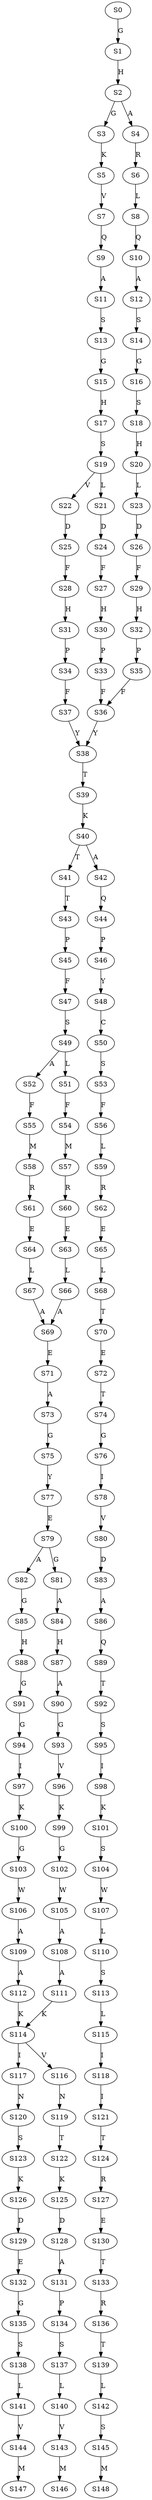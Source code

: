 strict digraph  {
	S0 -> S1 [ label = G ];
	S1 -> S2 [ label = H ];
	S2 -> S3 [ label = G ];
	S2 -> S4 [ label = A ];
	S3 -> S5 [ label = K ];
	S4 -> S6 [ label = R ];
	S5 -> S7 [ label = V ];
	S6 -> S8 [ label = L ];
	S7 -> S9 [ label = Q ];
	S8 -> S10 [ label = Q ];
	S9 -> S11 [ label = A ];
	S10 -> S12 [ label = A ];
	S11 -> S13 [ label = S ];
	S12 -> S14 [ label = S ];
	S13 -> S15 [ label = G ];
	S14 -> S16 [ label = G ];
	S15 -> S17 [ label = H ];
	S16 -> S18 [ label = S ];
	S17 -> S19 [ label = S ];
	S18 -> S20 [ label = H ];
	S19 -> S21 [ label = L ];
	S19 -> S22 [ label = V ];
	S20 -> S23 [ label = L ];
	S21 -> S24 [ label = D ];
	S22 -> S25 [ label = D ];
	S23 -> S26 [ label = D ];
	S24 -> S27 [ label = F ];
	S25 -> S28 [ label = F ];
	S26 -> S29 [ label = F ];
	S27 -> S30 [ label = H ];
	S28 -> S31 [ label = H ];
	S29 -> S32 [ label = H ];
	S30 -> S33 [ label = P ];
	S31 -> S34 [ label = P ];
	S32 -> S35 [ label = P ];
	S33 -> S36 [ label = F ];
	S34 -> S37 [ label = F ];
	S35 -> S36 [ label = F ];
	S36 -> S38 [ label = Y ];
	S37 -> S38 [ label = Y ];
	S38 -> S39 [ label = T ];
	S39 -> S40 [ label = K ];
	S40 -> S41 [ label = T ];
	S40 -> S42 [ label = A ];
	S41 -> S43 [ label = T ];
	S42 -> S44 [ label = Q ];
	S43 -> S45 [ label = P ];
	S44 -> S46 [ label = P ];
	S45 -> S47 [ label = F ];
	S46 -> S48 [ label = Y ];
	S47 -> S49 [ label = S ];
	S48 -> S50 [ label = C ];
	S49 -> S51 [ label = L ];
	S49 -> S52 [ label = A ];
	S50 -> S53 [ label = S ];
	S51 -> S54 [ label = F ];
	S52 -> S55 [ label = F ];
	S53 -> S56 [ label = F ];
	S54 -> S57 [ label = M ];
	S55 -> S58 [ label = M ];
	S56 -> S59 [ label = L ];
	S57 -> S60 [ label = R ];
	S58 -> S61 [ label = R ];
	S59 -> S62 [ label = R ];
	S60 -> S63 [ label = E ];
	S61 -> S64 [ label = E ];
	S62 -> S65 [ label = E ];
	S63 -> S66 [ label = L ];
	S64 -> S67 [ label = L ];
	S65 -> S68 [ label = L ];
	S66 -> S69 [ label = A ];
	S67 -> S69 [ label = A ];
	S68 -> S70 [ label = T ];
	S69 -> S71 [ label = E ];
	S70 -> S72 [ label = E ];
	S71 -> S73 [ label = A ];
	S72 -> S74 [ label = T ];
	S73 -> S75 [ label = G ];
	S74 -> S76 [ label = G ];
	S75 -> S77 [ label = Y ];
	S76 -> S78 [ label = I ];
	S77 -> S79 [ label = E ];
	S78 -> S80 [ label = V ];
	S79 -> S81 [ label = G ];
	S79 -> S82 [ label = A ];
	S80 -> S83 [ label = D ];
	S81 -> S84 [ label = A ];
	S82 -> S85 [ label = G ];
	S83 -> S86 [ label = A ];
	S84 -> S87 [ label = H ];
	S85 -> S88 [ label = H ];
	S86 -> S89 [ label = Q ];
	S87 -> S90 [ label = A ];
	S88 -> S91 [ label = G ];
	S89 -> S92 [ label = T ];
	S90 -> S93 [ label = G ];
	S91 -> S94 [ label = G ];
	S92 -> S95 [ label = S ];
	S93 -> S96 [ label = V ];
	S94 -> S97 [ label = I ];
	S95 -> S98 [ label = I ];
	S96 -> S99 [ label = K ];
	S97 -> S100 [ label = K ];
	S98 -> S101 [ label = K ];
	S99 -> S102 [ label = G ];
	S100 -> S103 [ label = G ];
	S101 -> S104 [ label = S ];
	S102 -> S105 [ label = W ];
	S103 -> S106 [ label = W ];
	S104 -> S107 [ label = W ];
	S105 -> S108 [ label = A ];
	S106 -> S109 [ label = A ];
	S107 -> S110 [ label = L ];
	S108 -> S111 [ label = A ];
	S109 -> S112 [ label = A ];
	S110 -> S113 [ label = S ];
	S111 -> S114 [ label = K ];
	S112 -> S114 [ label = K ];
	S113 -> S115 [ label = L ];
	S114 -> S116 [ label = V ];
	S114 -> S117 [ label = I ];
	S115 -> S118 [ label = I ];
	S116 -> S119 [ label = N ];
	S117 -> S120 [ label = N ];
	S118 -> S121 [ label = I ];
	S119 -> S122 [ label = T ];
	S120 -> S123 [ label = S ];
	S121 -> S124 [ label = T ];
	S122 -> S125 [ label = K ];
	S123 -> S126 [ label = K ];
	S124 -> S127 [ label = R ];
	S125 -> S128 [ label = D ];
	S126 -> S129 [ label = D ];
	S127 -> S130 [ label = E ];
	S128 -> S131 [ label = A ];
	S129 -> S132 [ label = E ];
	S130 -> S133 [ label = T ];
	S131 -> S134 [ label = P ];
	S132 -> S135 [ label = G ];
	S133 -> S136 [ label = R ];
	S134 -> S137 [ label = S ];
	S135 -> S138 [ label = S ];
	S136 -> S139 [ label = T ];
	S137 -> S140 [ label = L ];
	S138 -> S141 [ label = L ];
	S139 -> S142 [ label = L ];
	S140 -> S143 [ label = V ];
	S141 -> S144 [ label = V ];
	S142 -> S145 [ label = S ];
	S143 -> S146 [ label = M ];
	S144 -> S147 [ label = M ];
	S145 -> S148 [ label = M ];
}

